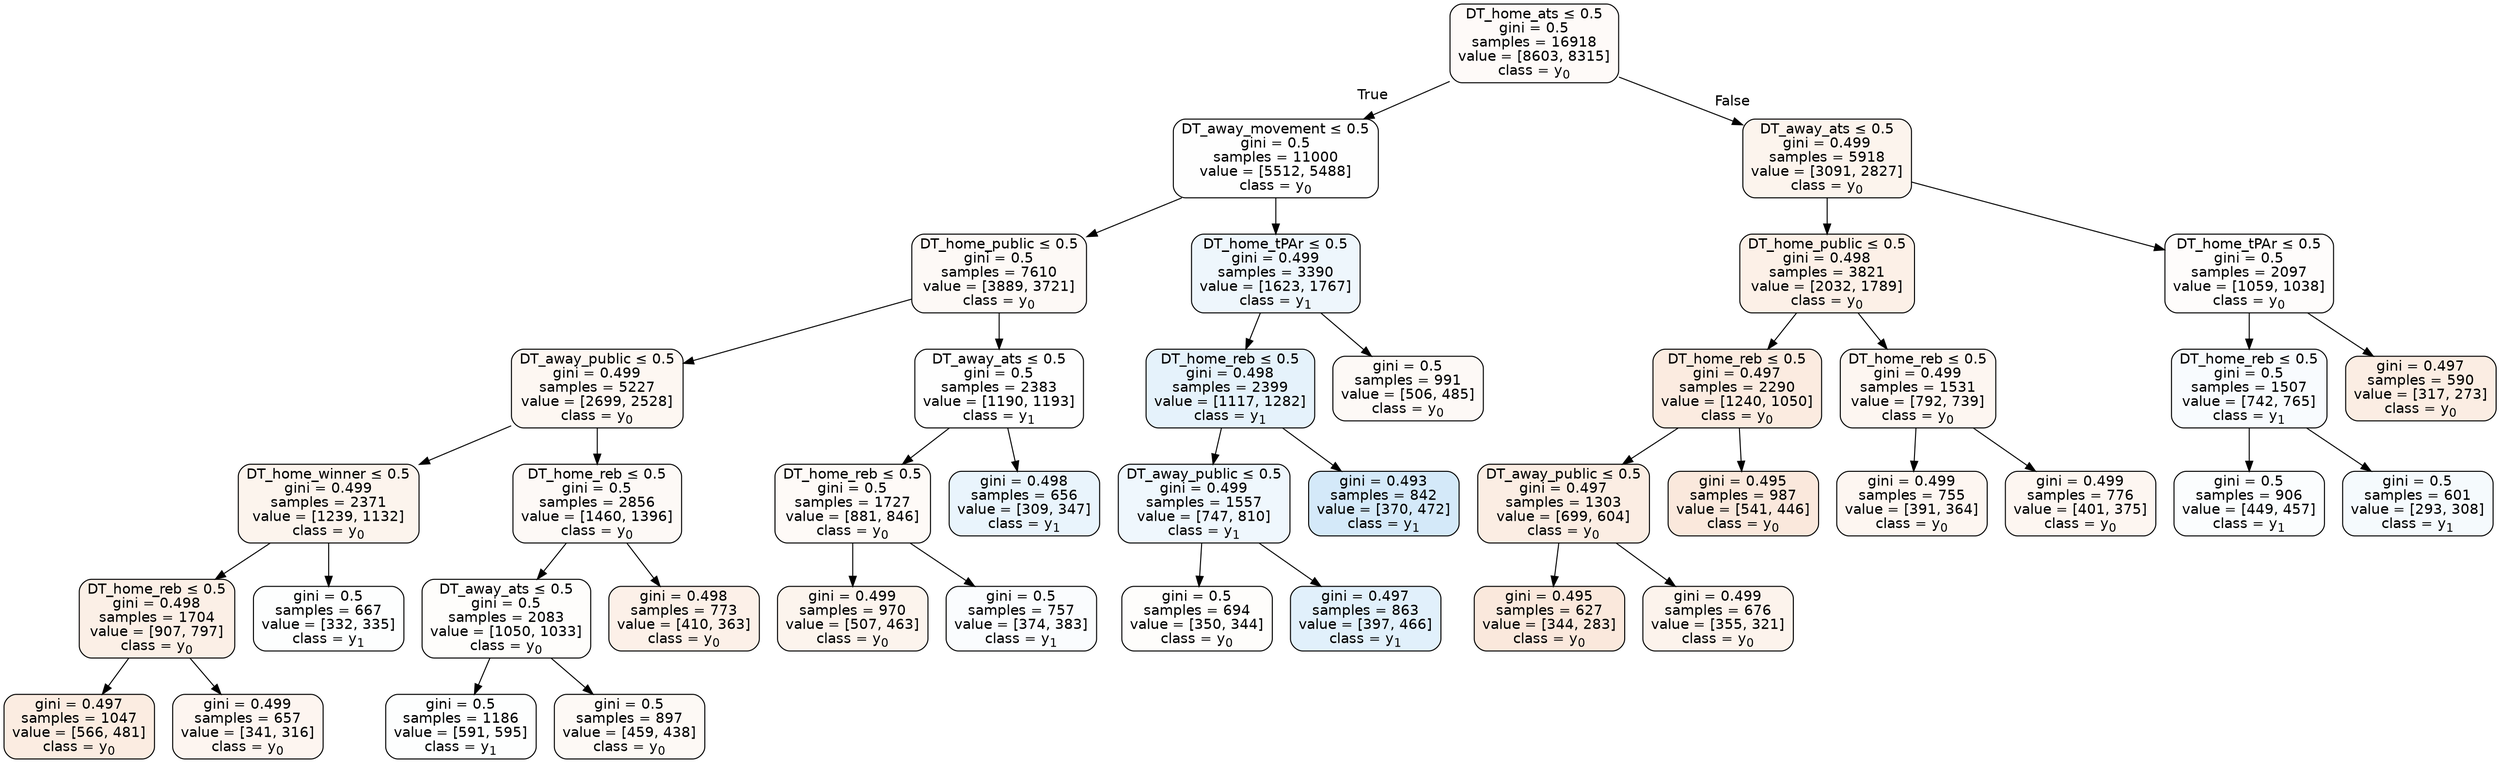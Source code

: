 digraph Tree {
node [shape=box, style="filled, rounded", color="black", fontname=helvetica] ;
edge [fontname=helvetica] ;
0 [label=<DT_home_ats &le; 0.5<br/>gini = 0.5<br/>samples = 16918<br/>value = [8603, 8315]<br/>class = y<SUB>0</SUB>>, fillcolor="#e5813909"] ;
1 [label=<DT_away_movement &le; 0.5<br/>gini = 0.5<br/>samples = 11000<br/>value = [5512, 5488]<br/>class = y<SUB>0</SUB>>, fillcolor="#e5813901"] ;
0 -> 1 [labeldistance=2.5, labelangle=45, headlabel="True"] ;
2 [label=<DT_home_public &le; 0.5<br/>gini = 0.5<br/>samples = 7610<br/>value = [3889, 3721]<br/>class = y<SUB>0</SUB>>, fillcolor="#e581390b"] ;
1 -> 2 ;
3 [label=<DT_away_public &le; 0.5<br/>gini = 0.499<br/>samples = 5227<br/>value = [2699, 2528]<br/>class = y<SUB>0</SUB>>, fillcolor="#e5813910"] ;
2 -> 3 ;
4 [label=<DT_home_winner &le; 0.5<br/>gini = 0.499<br/>samples = 2371<br/>value = [1239, 1132]<br/>class = y<SUB>0</SUB>>, fillcolor="#e5813916"] ;
3 -> 4 ;
5 [label=<DT_home_reb &le; 0.5<br/>gini = 0.498<br/>samples = 1704<br/>value = [907, 797]<br/>class = y<SUB>0</SUB>>, fillcolor="#e581391f"] ;
4 -> 5 ;
6 [label=<gini = 0.497<br/>samples = 1047<br/>value = [566, 481]<br/>class = y<SUB>0</SUB>>, fillcolor="#e5813926"] ;
5 -> 6 ;
7 [label=<gini = 0.499<br/>samples = 657<br/>value = [341, 316]<br/>class = y<SUB>0</SUB>>, fillcolor="#e5813913"] ;
5 -> 7 ;
8 [label=<gini = 0.5<br/>samples = 667<br/>value = [332, 335]<br/>class = y<SUB>1</SUB>>, fillcolor="#399de502"] ;
4 -> 8 ;
9 [label=<DT_home_reb &le; 0.5<br/>gini = 0.5<br/>samples = 2856<br/>value = [1460, 1396]<br/>class = y<SUB>0</SUB>>, fillcolor="#e581390b"] ;
3 -> 9 ;
10 [label=<DT_away_ats &le; 0.5<br/>gini = 0.5<br/>samples = 2083<br/>value = [1050, 1033]<br/>class = y<SUB>0</SUB>>, fillcolor="#e5813904"] ;
9 -> 10 ;
11 [label=<gini = 0.5<br/>samples = 1186<br/>value = [591, 595]<br/>class = y<SUB>1</SUB>>, fillcolor="#399de502"] ;
10 -> 11 ;
12 [label=<gini = 0.5<br/>samples = 897<br/>value = [459, 438]<br/>class = y<SUB>0</SUB>>, fillcolor="#e581390c"] ;
10 -> 12 ;
13 [label=<gini = 0.498<br/>samples = 773<br/>value = [410, 363]<br/>class = y<SUB>0</SUB>>, fillcolor="#e581391d"] ;
9 -> 13 ;
14 [label=<DT_away_ats &le; 0.5<br/>gini = 0.5<br/>samples = 2383<br/>value = [1190, 1193]<br/>class = y<SUB>1</SUB>>, fillcolor="#399de501"] ;
2 -> 14 ;
15 [label=<DT_home_reb &le; 0.5<br/>gini = 0.5<br/>samples = 1727<br/>value = [881, 846]<br/>class = y<SUB>0</SUB>>, fillcolor="#e581390a"] ;
14 -> 15 ;
16 [label=<gini = 0.499<br/>samples = 970<br/>value = [507, 463]<br/>class = y<SUB>0</SUB>>, fillcolor="#e5813916"] ;
15 -> 16 ;
17 [label=<gini = 0.5<br/>samples = 757<br/>value = [374, 383]<br/>class = y<SUB>1</SUB>>, fillcolor="#399de506"] ;
15 -> 17 ;
18 [label=<gini = 0.498<br/>samples = 656<br/>value = [309, 347]<br/>class = y<SUB>1</SUB>>, fillcolor="#399de51c"] ;
14 -> 18 ;
19 [label=<DT_home_tPAr &le; 0.5<br/>gini = 0.499<br/>samples = 3390<br/>value = [1623, 1767]<br/>class = y<SUB>1</SUB>>, fillcolor="#399de515"] ;
1 -> 19 ;
20 [label=<DT_home_reb &le; 0.5<br/>gini = 0.498<br/>samples = 2399<br/>value = [1117, 1282]<br/>class = y<SUB>1</SUB>>, fillcolor="#399de521"] ;
19 -> 20 ;
21 [label=<DT_away_public &le; 0.5<br/>gini = 0.499<br/>samples = 1557<br/>value = [747, 810]<br/>class = y<SUB>1</SUB>>, fillcolor="#399de514"] ;
20 -> 21 ;
22 [label=<gini = 0.5<br/>samples = 694<br/>value = [350, 344]<br/>class = y<SUB>0</SUB>>, fillcolor="#e5813904"] ;
21 -> 22 ;
23 [label=<gini = 0.497<br/>samples = 863<br/>value = [397, 466]<br/>class = y<SUB>1</SUB>>, fillcolor="#399de526"] ;
21 -> 23 ;
24 [label=<gini = 0.493<br/>samples = 842<br/>value = [370, 472]<br/>class = y<SUB>1</SUB>>, fillcolor="#399de537"] ;
20 -> 24 ;
25 [label=<gini = 0.5<br/>samples = 991<br/>value = [506, 485]<br/>class = y<SUB>0</SUB>>, fillcolor="#e581390b"] ;
19 -> 25 ;
26 [label=<DT_away_ats &le; 0.5<br/>gini = 0.499<br/>samples = 5918<br/>value = [3091, 2827]<br/>class = y<SUB>0</SUB>>, fillcolor="#e5813916"] ;
0 -> 26 [labeldistance=2.5, labelangle=-45, headlabel="False"] ;
27 [label=<DT_home_public &le; 0.5<br/>gini = 0.498<br/>samples = 3821<br/>value = [2032, 1789]<br/>class = y<SUB>0</SUB>>, fillcolor="#e581391e"] ;
26 -> 27 ;
28 [label=<DT_home_reb &le; 0.5<br/>gini = 0.497<br/>samples = 2290<br/>value = [1240, 1050]<br/>class = y<SUB>0</SUB>>, fillcolor="#e5813927"] ;
27 -> 28 ;
29 [label=<DT_away_public &le; 0.5<br/>gini = 0.497<br/>samples = 1303<br/>value = [699, 604]<br/>class = y<SUB>0</SUB>>, fillcolor="#e5813923"] ;
28 -> 29 ;
30 [label=<gini = 0.495<br/>samples = 627<br/>value = [344, 283]<br/>class = y<SUB>0</SUB>>, fillcolor="#e581392d"] ;
29 -> 30 ;
31 [label=<gini = 0.499<br/>samples = 676<br/>value = [355, 321]<br/>class = y<SUB>0</SUB>>, fillcolor="#e5813918"] ;
29 -> 31 ;
32 [label=<gini = 0.495<br/>samples = 987<br/>value = [541, 446]<br/>class = y<SUB>0</SUB>>, fillcolor="#e581392d"] ;
28 -> 32 ;
33 [label=<DT_home_reb &le; 0.5<br/>gini = 0.499<br/>samples = 1531<br/>value = [792, 739]<br/>class = y<SUB>0</SUB>>, fillcolor="#e5813911"] ;
27 -> 33 ;
34 [label=<gini = 0.499<br/>samples = 755<br/>value = [391, 364]<br/>class = y<SUB>0</SUB>>, fillcolor="#e5813912"] ;
33 -> 34 ;
35 [label=<gini = 0.499<br/>samples = 776<br/>value = [401, 375]<br/>class = y<SUB>0</SUB>>, fillcolor="#e5813911"] ;
33 -> 35 ;
36 [label=<DT_home_tPAr &le; 0.5<br/>gini = 0.5<br/>samples = 2097<br/>value = [1059, 1038]<br/>class = y<SUB>0</SUB>>, fillcolor="#e5813905"] ;
26 -> 36 ;
37 [label=<DT_home_reb &le; 0.5<br/>gini = 0.5<br/>samples = 1507<br/>value = [742, 765]<br/>class = y<SUB>1</SUB>>, fillcolor="#399de508"] ;
36 -> 37 ;
38 [label=<gini = 0.5<br/>samples = 906<br/>value = [449, 457]<br/>class = y<SUB>1</SUB>>, fillcolor="#399de504"] ;
37 -> 38 ;
39 [label=<gini = 0.5<br/>samples = 601<br/>value = [293, 308]<br/>class = y<SUB>1</SUB>>, fillcolor="#399de50c"] ;
37 -> 39 ;
40 [label=<gini = 0.497<br/>samples = 590<br/>value = [317, 273]<br/>class = y<SUB>0</SUB>>, fillcolor="#e5813923"] ;
36 -> 40 ;
}